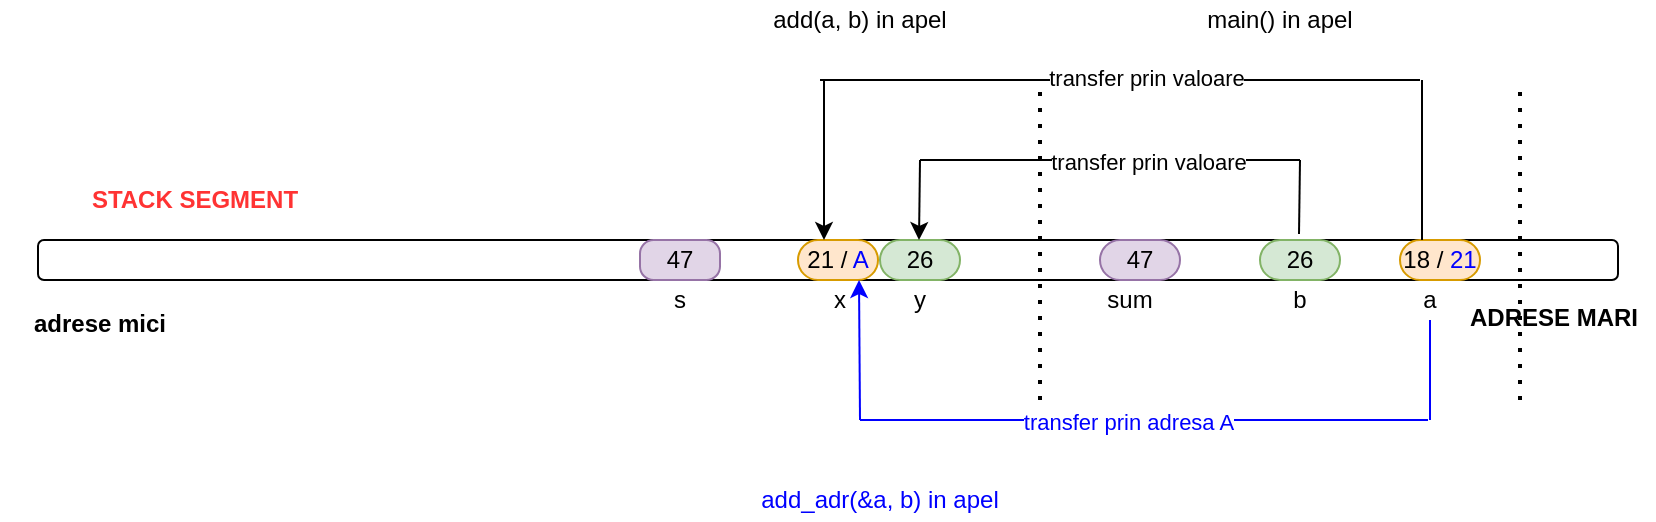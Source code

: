<mxfile version="14.4.6" type="device" pages="3"><diagram id="9jGiSUnUKmLNiAU6vS3o" name="Page-1"><mxGraphModel dx="1038" dy="548" grid="1" gridSize="10" guides="1" tooltips="1" connect="1" arrows="1" fold="1" page="1" pageScale="1" pageWidth="827" pageHeight="1169" math="0" shadow="0"><root><mxCell id="0"/><mxCell id="1" parent="0"/><mxCell id="kfA-4pdtFm9g9kGMTj9X-1" value="" style="rounded=1;whiteSpace=wrap;html=1;" vertex="1" parent="1"><mxGeometry x="19" y="160" width="790" height="20" as="geometry"/></mxCell><mxCell id="kfA-4pdtFm9g9kGMTj9X-2" value="" style="endArrow=none;dashed=1;html=1;dashPattern=1 3;strokeWidth=2;" edge="1" parent="1"><mxGeometry width="50" height="50" relative="1" as="geometry"><mxPoint x="760" y="240" as="sourcePoint"/><mxPoint x="760" y="80" as="targetPoint"/></mxGeometry></mxCell><mxCell id="kfA-4pdtFm9g9kGMTj9X-3" value="&lt;b&gt;ADRESE MARI&lt;/b&gt;" style="text;html=1;strokeColor=none;fillColor=none;align=center;verticalAlign=middle;whiteSpace=wrap;rounded=0;" vertex="1" parent="1"><mxGeometry x="727" y="189" width="100" height="20" as="geometry"/></mxCell><mxCell id="kfA-4pdtFm9g9kGMTj9X-4" value="&lt;b&gt;adrese mici&lt;/b&gt;" style="text;html=1;strokeColor=none;fillColor=none;align=center;verticalAlign=middle;whiteSpace=wrap;rounded=0;" vertex="1" parent="1"><mxGeometry y="192" width="100" height="20" as="geometry"/></mxCell><mxCell id="kfA-4pdtFm9g9kGMTj9X-5" value="main() in apel" style="text;html=1;strokeColor=none;fillColor=none;align=center;verticalAlign=middle;whiteSpace=wrap;rounded=0;" vertex="1" parent="1"><mxGeometry x="590" y="40" width="100" height="20" as="geometry"/></mxCell><mxCell id="kfA-4pdtFm9g9kGMTj9X-6" value="18 / &lt;font color=&quot;#0000ff&quot;&gt;21&lt;/font&gt;" style="rounded=1;whiteSpace=wrap;html=1;fillColor=#ffe6cc;strokeColor=#d79b00;arcSize=50;" vertex="1" parent="1"><mxGeometry x="700" y="160" width="40" height="20" as="geometry"/></mxCell><mxCell id="kfA-4pdtFm9g9kGMTj9X-7" value="a" style="text;html=1;strokeColor=none;fillColor=none;align=center;verticalAlign=middle;whiteSpace=wrap;rounded=0;" vertex="1" parent="1"><mxGeometry x="700" y="180" width="30" height="20" as="geometry"/></mxCell><mxCell id="kfA-4pdtFm9g9kGMTj9X-8" value="26" style="rounded=1;whiteSpace=wrap;html=1;fillColor=#d5e8d4;strokeColor=#82b366;arcSize=50;" vertex="1" parent="1"><mxGeometry x="630" y="160" width="40" height="20" as="geometry"/></mxCell><mxCell id="kfA-4pdtFm9g9kGMTj9X-10" value="b" style="text;html=1;strokeColor=none;fillColor=none;align=center;verticalAlign=middle;whiteSpace=wrap;rounded=0;" vertex="1" parent="1"><mxGeometry x="635" y="180" width="30" height="20" as="geometry"/></mxCell><mxCell id="kfA-4pdtFm9g9kGMTj9X-11" value="47" style="rounded=1;whiteSpace=wrap;html=1;fillColor=#e1d5e7;strokeColor=#9673a6;arcSize=50;" vertex="1" parent="1"><mxGeometry x="550" y="160" width="40" height="20" as="geometry"/></mxCell><mxCell id="kfA-4pdtFm9g9kGMTj9X-12" value="sum" style="text;html=1;strokeColor=none;fillColor=none;align=center;verticalAlign=middle;whiteSpace=wrap;rounded=0;" vertex="1" parent="1"><mxGeometry x="550" y="180" width="30" height="20" as="geometry"/></mxCell><mxCell id="kfA-4pdtFm9g9kGMTj9X-13" value="" style="endArrow=none;dashed=1;html=1;dashPattern=1 3;strokeWidth=2;" edge="1" parent="1"><mxGeometry width="50" height="50" relative="1" as="geometry"><mxPoint x="520" y="240" as="sourcePoint"/><mxPoint x="520" y="80" as="targetPoint"/></mxGeometry></mxCell><mxCell id="kfA-4pdtFm9g9kGMTj9X-14" value="add(a, b) in apel" style="text;html=1;strokeColor=none;fillColor=none;align=center;verticalAlign=middle;whiteSpace=wrap;rounded=0;" vertex="1" parent="1"><mxGeometry x="380" y="40" width="100" height="20" as="geometry"/></mxCell><mxCell id="kfA-4pdtFm9g9kGMTj9X-15" value="21 / &lt;font color=&quot;#0000ff&quot;&gt;A&lt;/font&gt;" style="rounded=1;whiteSpace=wrap;html=1;fillColor=#ffe6cc;strokeColor=#d79b00;arcSize=50;" vertex="1" parent="1"><mxGeometry x="399" y="160" width="40" height="20" as="geometry"/></mxCell><mxCell id="kfA-4pdtFm9g9kGMTj9X-16" value="26" style="rounded=1;whiteSpace=wrap;html=1;fillColor=#d5e8d4;strokeColor=#82b366;arcSize=50;" vertex="1" parent="1"><mxGeometry x="440" y="160" width="40" height="20" as="geometry"/></mxCell><mxCell id="kfA-4pdtFm9g9kGMTj9X-17" value="x" style="text;html=1;strokeColor=none;fillColor=none;align=center;verticalAlign=middle;whiteSpace=wrap;rounded=0;" vertex="1" parent="1"><mxGeometry x="405" y="180" width="30" height="20" as="geometry"/></mxCell><mxCell id="kfA-4pdtFm9g9kGMTj9X-18" value="y" style="text;html=1;strokeColor=none;fillColor=none;align=center;verticalAlign=middle;whiteSpace=wrap;rounded=0;" vertex="1" parent="1"><mxGeometry x="445" y="180" width="30" height="20" as="geometry"/></mxCell><mxCell id="kfA-4pdtFm9g9kGMTj9X-21" value="" style="endArrow=none;html=1;" edge="1" parent="1"><mxGeometry width="50" height="50" relative="1" as="geometry"><mxPoint x="711" y="160" as="sourcePoint"/><mxPoint x="711" y="80" as="targetPoint"/></mxGeometry></mxCell><mxCell id="kfA-4pdtFm9g9kGMTj9X-22" value="" style="endArrow=none;html=1;" edge="1" parent="1"><mxGeometry width="50" height="50" relative="1" as="geometry"><mxPoint x="410" y="80" as="sourcePoint"/><mxPoint x="710" y="80" as="targetPoint"/></mxGeometry></mxCell><mxCell id="kfA-4pdtFm9g9kGMTj9X-35" value="transfer prin valoare" style="edgeLabel;html=1;align=center;verticalAlign=middle;resizable=0;points=[];" vertex="1" connectable="0" parent="kfA-4pdtFm9g9kGMTj9X-22"><mxGeometry x="0.085" y="1" relative="1" as="geometry"><mxPoint as="offset"/></mxGeometry></mxCell><mxCell id="kfA-4pdtFm9g9kGMTj9X-23" value="" style="endArrow=classic;html=1;" edge="1" parent="1"><mxGeometry width="50" height="50" relative="1" as="geometry"><mxPoint x="412" y="80" as="sourcePoint"/><mxPoint x="412" y="160" as="targetPoint"/></mxGeometry></mxCell><mxCell id="kfA-4pdtFm9g9kGMTj9X-25" value="" style="endArrow=none;html=1;" edge="1" parent="1"><mxGeometry width="50" height="50" relative="1" as="geometry"><mxPoint x="649.5" y="157" as="sourcePoint"/><mxPoint x="650" y="120" as="targetPoint"/></mxGeometry></mxCell><mxCell id="kfA-4pdtFm9g9kGMTj9X-27" value="" style="endArrow=classic;html=1;" edge="1" parent="1"><mxGeometry width="50" height="50" relative="1" as="geometry"><mxPoint x="460" y="120" as="sourcePoint"/><mxPoint x="459.5" y="160" as="targetPoint"/></mxGeometry></mxCell><mxCell id="kfA-4pdtFm9g9kGMTj9X-28" value="" style="endArrow=none;html=1;" edge="1" parent="1"><mxGeometry width="50" height="50" relative="1" as="geometry"><mxPoint x="460" y="120" as="sourcePoint"/><mxPoint x="650" y="120" as="targetPoint"/></mxGeometry></mxCell><mxCell id="kfA-4pdtFm9g9kGMTj9X-36" value="transfer prin valoare" style="edgeLabel;html=1;align=center;verticalAlign=middle;resizable=0;points=[];" vertex="1" connectable="0" parent="kfA-4pdtFm9g9kGMTj9X-28"><mxGeometry x="0.198" y="-1" relative="1" as="geometry"><mxPoint as="offset"/></mxGeometry></mxCell><mxCell id="kfA-4pdtFm9g9kGMTj9X-30" value="add_adr(&amp;amp;a, b) in apel" style="text;html=1;strokeColor=none;fillColor=none;align=center;verticalAlign=middle;whiteSpace=wrap;rounded=0;fontColor=#0000FF;" vertex="1" parent="1"><mxGeometry x="350" y="280" width="180" height="20" as="geometry"/></mxCell><mxCell id="kfA-4pdtFm9g9kGMTj9X-31" value="" style="endArrow=none;html=1;entryX=0.5;entryY=1;entryDx=0;entryDy=0;fontColor=#0000FF;strokeColor=#0000FF;" edge="1" parent="1" target="kfA-4pdtFm9g9kGMTj9X-7"><mxGeometry width="50" height="50" relative="1" as="geometry"><mxPoint x="715" y="250" as="sourcePoint"/><mxPoint x="620" y="230" as="targetPoint"/></mxGeometry></mxCell><mxCell id="kfA-4pdtFm9g9kGMTj9X-32" value="" style="endArrow=classic;html=1;entryX=0.25;entryY=0;entryDx=0;entryDy=0;fontColor=#0000FF;labelBorderColor=#0000FF;strokeColor=#0000FF;" edge="1" parent="1"><mxGeometry width="50" height="50" relative="1" as="geometry"><mxPoint x="430" y="250" as="sourcePoint"/><mxPoint x="429.5" y="180" as="targetPoint"/></mxGeometry></mxCell><mxCell id="kfA-4pdtFm9g9kGMTj9X-33" value="" style="endArrow=none;html=1;fontColor=#0000FF;strokeColor=#0000FF;" edge="1" parent="1"><mxGeometry width="50" height="50" relative="1" as="geometry"><mxPoint x="430" y="250" as="sourcePoint"/><mxPoint x="714" y="250" as="targetPoint"/></mxGeometry></mxCell><mxCell id="kfA-4pdtFm9g9kGMTj9X-34" value="transfer prin adresa A" style="edgeLabel;html=1;align=center;verticalAlign=middle;resizable=0;points=[];fontColor=#0000FF;" vertex="1" connectable="0" parent="kfA-4pdtFm9g9kGMTj9X-33"><mxGeometry x="-0.061" y="-1" relative="1" as="geometry"><mxPoint as="offset"/></mxGeometry></mxCell><mxCell id="kfA-4pdtFm9g9kGMTj9X-37" value="47" style="rounded=1;whiteSpace=wrap;html=1;fillColor=#e1d5e7;strokeColor=#9673a6;arcSize=34;" vertex="1" parent="1"><mxGeometry x="320" y="160" width="40" height="20" as="geometry"/></mxCell><mxCell id="kfA-4pdtFm9g9kGMTj9X-38" value="s" style="text;html=1;strokeColor=none;fillColor=none;align=center;verticalAlign=middle;whiteSpace=wrap;rounded=0;" vertex="1" parent="1"><mxGeometry x="325" y="180" width="30" height="20" as="geometry"/></mxCell><mxCell id="oWa9n-HlCX1leQ3gR3x0-1" value="STACK SEGMENT" style="text;html=1;strokeColor=none;fillColor=none;align=center;verticalAlign=middle;whiteSpace=wrap;rounded=0;fontStyle=1;fontColor=#FF3333;" vertex="1" parent="1"><mxGeometry x="30" y="130" width="135" height="20" as="geometry"/></mxCell></root></mxGraphModel></diagram><diagram id="vOI9u5trdzo84abOfpQJ" name="Page-2"><mxGraphModel dx="1038" dy="548" grid="1" gridSize="10" guides="1" tooltips="1" connect="1" arrows="1" fold="1" page="1" pageScale="1" pageWidth="827" pageHeight="1169" math="0" shadow="0"><root><mxCell id="QqIxiEGPCpwbt-htF1c9-0"/><mxCell id="QqIxiEGPCpwbt-htF1c9-1" parent="QqIxiEGPCpwbt-htF1c9-0"/><mxCell id="LKADP95nbhu9WUBcOTIU-0" value="" style="rounded=1;whiteSpace=wrap;html=1;" vertex="1" parent="QqIxiEGPCpwbt-htF1c9-1"><mxGeometry x="19" y="170" width="790" height="20" as="geometry"/></mxCell><mxCell id="LKADP95nbhu9WUBcOTIU-1" value="" style="endArrow=none;dashed=1;html=1;dashPattern=1 3;strokeWidth=2;" edge="1" parent="QqIxiEGPCpwbt-htF1c9-1"><mxGeometry width="50" height="50" relative="1" as="geometry"><mxPoint x="760" y="250" as="sourcePoint"/><mxPoint x="760" y="90" as="targetPoint"/></mxGeometry></mxCell><mxCell id="LKADP95nbhu9WUBcOTIU-2" value="main() in apel" style="text;html=1;strokeColor=none;fillColor=none;align=center;verticalAlign=middle;whiteSpace=wrap;rounded=0;" vertex="1" parent="QqIxiEGPCpwbt-htF1c9-1"><mxGeometry x="590" y="50" width="100" height="20" as="geometry"/></mxCell><mxCell id="LKADP95nbhu9WUBcOTIU-3" value="18" style="rounded=1;whiteSpace=wrap;html=1;fillColor=#ffe6cc;strokeColor=#d79b00;arcSize=50;" vertex="1" parent="QqIxiEGPCpwbt-htF1c9-1"><mxGeometry x="700" y="170" width="40" height="20" as="geometry"/></mxCell><mxCell id="LKADP95nbhu9WUBcOTIU-4" value="a" style="text;html=1;strokeColor=none;fillColor=none;align=center;verticalAlign=middle;whiteSpace=wrap;rounded=0;" vertex="1" parent="QqIxiEGPCpwbt-htF1c9-1"><mxGeometry x="700" y="190" width="30" height="20" as="geometry"/></mxCell><mxCell id="LKADP95nbhu9WUBcOTIU-5" value="26" style="rounded=1;whiteSpace=wrap;html=1;fillColor=#d5e8d4;strokeColor=#82b366;arcSize=46;" vertex="1" parent="QqIxiEGPCpwbt-htF1c9-1"><mxGeometry x="645" y="170" width="40" height="20" as="geometry"/></mxCell><mxCell id="LKADP95nbhu9WUBcOTIU-6" value="b" style="text;html=1;strokeColor=none;fillColor=none;align=center;verticalAlign=middle;whiteSpace=wrap;rounded=0;" vertex="1" parent="QqIxiEGPCpwbt-htF1c9-1"><mxGeometry x="653" y="190" width="30" height="20" as="geometry"/></mxCell><mxCell id="LKADP95nbhu9WUBcOTIU-7" value="47" style="rounded=1;whiteSpace=wrap;html=1;fillColor=#e1d5e7;strokeColor=#9673a6;arcSize=39;" vertex="1" parent="QqIxiEGPCpwbt-htF1c9-1"><mxGeometry x="589" y="170" width="40" height="20" as="geometry"/></mxCell><mxCell id="LKADP95nbhu9WUBcOTIU-8" value="sum" style="text;html=1;strokeColor=none;fillColor=none;align=center;verticalAlign=middle;whiteSpace=wrap;rounded=0;" vertex="1" parent="QqIxiEGPCpwbt-htF1c9-1"><mxGeometry x="596" y="190" width="30" height="20" as="geometry"/></mxCell><mxCell id="LKADP95nbhu9WUBcOTIU-9" value="" style="endArrow=none;dashed=1;html=1;dashPattern=1 3;strokeWidth=2;" edge="1" parent="QqIxiEGPCpwbt-htF1c9-1"><mxGeometry width="50" height="50" relative="1" as="geometry"><mxPoint x="499" y="250" as="sourcePoint"/><mxPoint x="499" y="90" as="targetPoint"/></mxGeometry></mxCell><mxCell id="LKADP95nbhu9WUBcOTIU-10" value="add_pval(px, b) in apel" style="text;html=1;strokeColor=none;fillColor=none;align=center;verticalAlign=middle;whiteSpace=wrap;rounded=0;" vertex="1" parent="QqIxiEGPCpwbt-htF1c9-1"><mxGeometry x="270" y="50" width="210" height="20" as="geometry"/></mxCell><mxCell id="LKADP95nbhu9WUBcOTIU-11" value="AH / &lt;font color=&quot;#0000ff&quot;&gt;A&lt;/font&gt;" style="rounded=1;whiteSpace=wrap;html=1;fillColor=#ffe6cc;strokeColor=#d79b00;arcSize=50;" vertex="1" parent="QqIxiEGPCpwbt-htF1c9-1"><mxGeometry x="370" y="170" width="69" height="20" as="geometry"/></mxCell><mxCell id="LKADP95nbhu9WUBcOTIU-12" value="26" style="rounded=1;whiteSpace=wrap;html=1;fillColor=#d5e8d4;strokeColor=#82b366;arcSize=50;" vertex="1" parent="QqIxiEGPCpwbt-htF1c9-1"><mxGeometry x="440" y="170" width="40" height="20" as="geometry"/></mxCell><mxCell id="LKADP95nbhu9WUBcOTIU-13" value="x" style="text;html=1;strokeColor=none;fillColor=none;align=center;verticalAlign=middle;whiteSpace=wrap;rounded=0;" vertex="1" parent="QqIxiEGPCpwbt-htF1c9-1"><mxGeometry x="392" y="190" width="30" height="20" as="geometry"/></mxCell><mxCell id="LKADP95nbhu9WUBcOTIU-14" value="y" style="text;html=1;strokeColor=none;fillColor=none;align=center;verticalAlign=middle;whiteSpace=wrap;rounded=0;" vertex="1" parent="QqIxiEGPCpwbt-htF1c9-1"><mxGeometry x="445" y="190" width="30" height="20" as="geometry"/></mxCell><mxCell id="LKADP95nbhu9WUBcOTIU-15" value="" style="endArrow=none;html=1;" edge="1" parent="QqIxiEGPCpwbt-htF1c9-1"><mxGeometry width="50" height="50" relative="1" as="geometry"><mxPoint x="534.5" y="170" as="sourcePoint"/><mxPoint x="534.5" y="90" as="targetPoint"/></mxGeometry></mxCell><mxCell id="LKADP95nbhu9WUBcOTIU-16" value="" style="endArrow=none;html=1;" edge="1" parent="QqIxiEGPCpwbt-htF1c9-1"><mxGeometry width="50" height="50" relative="1" as="geometry"><mxPoint x="400" y="90" as="sourcePoint"/><mxPoint x="530" y="90" as="targetPoint"/></mxGeometry></mxCell><mxCell id="LKADP95nbhu9WUBcOTIU-17" value="transfer prin valoare" style="edgeLabel;html=1;align=center;verticalAlign=middle;resizable=0;points=[];" vertex="1" connectable="0" parent="LKADP95nbhu9WUBcOTIU-16"><mxGeometry x="0.085" y="1" relative="1" as="geometry"><mxPoint as="offset"/></mxGeometry></mxCell><mxCell id="LKADP95nbhu9WUBcOTIU-18" value="" style="endArrow=classic;html=1;" edge="1" parent="QqIxiEGPCpwbt-htF1c9-1"><mxGeometry width="50" height="50" relative="1" as="geometry"><mxPoint x="397" y="90" as="sourcePoint"/><mxPoint x="397" y="170" as="targetPoint"/></mxGeometry></mxCell><mxCell id="LKADP95nbhu9WUBcOTIU-19" value="" style="endArrow=none;html=1;" edge="1" parent="QqIxiEGPCpwbt-htF1c9-1"><mxGeometry width="50" height="50" relative="1" as="geometry"><mxPoint x="667.5" y="167" as="sourcePoint"/><mxPoint x="668" y="130" as="targetPoint"/></mxGeometry></mxCell><mxCell id="LKADP95nbhu9WUBcOTIU-20" value="" style="endArrow=classic;html=1;" edge="1" parent="QqIxiEGPCpwbt-htF1c9-1"><mxGeometry width="50" height="50" relative="1" as="geometry"><mxPoint x="460" y="130" as="sourcePoint"/><mxPoint x="459.5" y="170" as="targetPoint"/></mxGeometry></mxCell><mxCell id="LKADP95nbhu9WUBcOTIU-21" value="" style="endArrow=none;html=1;" edge="1" parent="QqIxiEGPCpwbt-htF1c9-1"><mxGeometry width="50" height="50" relative="1" as="geometry"><mxPoint x="460" y="130" as="sourcePoint"/><mxPoint x="670" y="130" as="targetPoint"/></mxGeometry></mxCell><mxCell id="LKADP95nbhu9WUBcOTIU-22" value="transfer prin valoare" style="edgeLabel;html=1;align=center;verticalAlign=middle;resizable=0;points=[];" vertex="1" connectable="0" parent="LKADP95nbhu9WUBcOTIU-21"><mxGeometry x="0.198" y="-1" relative="1" as="geometry"><mxPoint as="offset"/></mxGeometry></mxCell><mxCell id="LKADP95nbhu9WUBcOTIU-23" value="add_padr(&amp;amp;px, b) in apel" style="text;html=1;strokeColor=none;fillColor=none;align=center;verticalAlign=middle;whiteSpace=wrap;rounded=0;fontColor=#0000FF;" vertex="1" parent="QqIxiEGPCpwbt-htF1c9-1"><mxGeometry x="330" y="290" width="200" height="20" as="geometry"/></mxCell><mxCell id="LKADP95nbhu9WUBcOTIU-24" value="" style="endArrow=none;html=1;entryX=0.5;entryY=1;entryDx=0;entryDy=0;fontColor=#0000FF;strokeColor=#0000FF;" edge="1" parent="QqIxiEGPCpwbt-htF1c9-1"><mxGeometry width="50" height="50" relative="1" as="geometry"><mxPoint x="557" y="261" as="sourcePoint"/><mxPoint x="557" y="211" as="targetPoint"/></mxGeometry></mxCell><mxCell id="LKADP95nbhu9WUBcOTIU-25" value="" style="endArrow=classic;html=1;entryX=0.25;entryY=0;entryDx=0;entryDy=0;fontColor=#0000FF;strokeColor=#0000FF;" edge="1" parent="QqIxiEGPCpwbt-htF1c9-1"><mxGeometry width="50" height="50" relative="1" as="geometry"><mxPoint x="419" y="260" as="sourcePoint"/><mxPoint x="418.5" y="190" as="targetPoint"/></mxGeometry></mxCell><mxCell id="LKADP95nbhu9WUBcOTIU-26" value="" style="endArrow=none;html=1;fontColor=#0000FF;strokeColor=#0000FF;" edge="1" parent="QqIxiEGPCpwbt-htF1c9-1"><mxGeometry width="50" height="50" relative="1" as="geometry"><mxPoint x="420" y="260" as="sourcePoint"/><mxPoint x="560" y="260" as="targetPoint"/></mxGeometry></mxCell><mxCell id="LKADP95nbhu9WUBcOTIU-27" value="transfer prin adresa A" style="edgeLabel;html=1;align=center;verticalAlign=middle;resizable=0;points=[];fontColor=#0000FF;" vertex="1" connectable="0" parent="LKADP95nbhu9WUBcOTIU-26"><mxGeometry x="-0.061" y="-1" relative="1" as="geometry"><mxPoint as="offset"/></mxGeometry></mxCell><mxCell id="KrpgWSS6FatS5nP-lvJu-0" value="&lt;font color=&quot;#000000&quot;&gt;NULL /&lt;/font&gt; &lt;font color=&quot;#0000ff&quot;&gt;AH&lt;/font&gt;" style="rounded=1;whiteSpace=wrap;html=1;fillColor=#e3c800;strokeColor=#B09500;arcSize=50;fontColor=#ffffff;" vertex="1" parent="QqIxiEGPCpwbt-htF1c9-1"><mxGeometry x="510" y="170" width="70" height="20" as="geometry"/></mxCell><mxCell id="KrpgWSS6FatS5nP-lvJu-1" value="px" style="text;html=1;strokeColor=none;fillColor=none;align=center;verticalAlign=middle;whiteSpace=wrap;rounded=0;" vertex="1" parent="QqIxiEGPCpwbt-htF1c9-1"><mxGeometry x="540" y="190" width="30" height="20" as="geometry"/></mxCell><mxCell id="KrpgWSS6FatS5nP-lvJu-2" value="ADRESE MARI&lt;br&gt;" style="text;html=1;strokeColor=none;fillColor=none;align=center;verticalAlign=middle;whiteSpace=wrap;rounded=0;fontStyle=1" vertex="1" parent="QqIxiEGPCpwbt-htF1c9-1"><mxGeometry x="692" y="200" width="135" height="20" as="geometry"/></mxCell><mxCell id="KrpgWSS6FatS5nP-lvJu-3" value="adrese mici" style="text;html=1;strokeColor=none;fillColor=none;align=center;verticalAlign=middle;whiteSpace=wrap;rounded=0;fontStyle=1" vertex="1" parent="QqIxiEGPCpwbt-htF1c9-1"><mxGeometry x="10" y="200" width="80" height="20" as="geometry"/></mxCell><mxCell id="KrpgWSS6FatS5nP-lvJu-4" value="STACK SEGMENT" style="text;html=1;strokeColor=none;fillColor=none;align=center;verticalAlign=middle;whiteSpace=wrap;rounded=0;fontStyle=1;fontColor=#FF3333;" vertex="1" parent="QqIxiEGPCpwbt-htF1c9-1"><mxGeometry x="40" y="140" width="135" height="20" as="geometry"/></mxCell><mxCell id="KrpgWSS6FatS5nP-lvJu-5" value="" style="rounded=1;whiteSpace=wrap;html=1;" vertex="1" parent="QqIxiEGPCpwbt-htF1c9-1"><mxGeometry x="25" y="390" width="790" height="20" as="geometry"/></mxCell><mxCell id="KrpgWSS6FatS5nP-lvJu-6" value="HEAP SEGMENT" style="text;html=1;strokeColor=none;fillColor=none;align=center;verticalAlign=middle;whiteSpace=wrap;rounded=0;fontStyle=1;fontColor=#0000FF;" vertex="1" parent="QqIxiEGPCpwbt-htF1c9-1"><mxGeometry x="40" y="360" width="135" height="20" as="geometry"/></mxCell><mxCell id="KrpgWSS6FatS5nP-lvJu-7" value="" style="endArrow=none;html=1;fontColor=#0000FF;entryX=0.25;entryY=1;entryDx=0;entryDy=0;" edge="1" parent="QqIxiEGPCpwbt-htF1c9-1"><mxGeometry width="50" height="50" relative="1" as="geometry"><mxPoint x="388" y="240" as="sourcePoint"/><mxPoint x="388.25" y="190" as="targetPoint"/></mxGeometry></mxCell><mxCell id="KrpgWSS6FatS5nP-lvJu-8" value="" style="endArrow=classic;html=1;fontColor=#0000FF;entryX=0.225;entryY=0.05;entryDx=0;entryDy=0;entryPerimeter=0;" edge="1" parent="QqIxiEGPCpwbt-htF1c9-1" target="KrpgWSS6FatS5nP-lvJu-5"><mxGeometry width="50" height="50" relative="1" as="geometry"><mxPoint x="200" y="240" as="sourcePoint"/><mxPoint x="440" y="240" as="targetPoint"/></mxGeometry></mxCell><mxCell id="KrpgWSS6FatS5nP-lvJu-9" value="" style="endArrow=none;html=1;fontColor=#0000FF;" edge="1" parent="QqIxiEGPCpwbt-htF1c9-1"><mxGeometry width="50" height="50" relative="1" as="geometry"><mxPoint x="200" y="240" as="sourcePoint"/><mxPoint x="390" y="240" as="targetPoint"/></mxGeometry></mxCell><mxCell id="KrpgWSS6FatS5nP-lvJu-11" value="&lt;font color=&quot;#000000&quot;&gt;suma_pointer&lt;/font&gt;" style="edgeLabel;html=1;align=center;verticalAlign=middle;resizable=0;points=[];fontColor=#0000FF;" vertex="1" connectable="0" parent="KrpgWSS6FatS5nP-lvJu-9"><mxGeometry x="-0.255" relative="1" as="geometry"><mxPoint as="offset"/></mxGeometry></mxCell><mxCell id="KrpgWSS6FatS5nP-lvJu-10" value="31" style="rounded=1;whiteSpace=wrap;html=1;fillColor=#ffe6cc;strokeColor=#d79b00;arcSize=50;" vertex="1" parent="QqIxiEGPCpwbt-htF1c9-1"><mxGeometry x="200" y="390" width="69" height="20" as="geometry"/></mxCell><mxCell id="KrpgWSS6FatS5nP-lvJu-12" value="" style="endArrow=none;html=1;fontColor=#0000FF;strokeColor=#0000FF;" edge="1" parent="QqIxiEGPCpwbt-htF1c9-1"><mxGeometry width="50" height="50" relative="1" as="geometry"><mxPoint x="571" y="340" as="sourcePoint"/><mxPoint x="571" y="190" as="targetPoint"/></mxGeometry></mxCell><mxCell id="KrpgWSS6FatS5nP-lvJu-13" value="" style="endArrow=classic;html=1;fontColor=#0000FF;strokeColor=#0000FF;" edge="1" parent="QqIxiEGPCpwbt-htF1c9-1"><mxGeometry width="50" height="50" relative="1" as="geometry"><mxPoint x="239" y="340" as="sourcePoint"/><mxPoint x="200" y="385" as="targetPoint"/></mxGeometry></mxCell><mxCell id="KrpgWSS6FatS5nP-lvJu-14" value="" style="endArrow=none;html=1;fontColor=#0000FF;strokeColor=#0000FF;" edge="1" parent="QqIxiEGPCpwbt-htF1c9-1"><mxGeometry width="50" height="50" relative="1" as="geometry"><mxPoint x="240" y="340" as="sourcePoint"/><mxPoint x="570" y="340" as="targetPoint"/></mxGeometry></mxCell><mxCell id="KrpgWSS6FatS5nP-lvJu-15" value="suma_pointer_adr" style="edgeLabel;html=1;align=center;verticalAlign=middle;resizable=0;points=[];fontColor=#0000FF;" vertex="1" connectable="0" parent="KrpgWSS6FatS5nP-lvJu-14"><mxGeometry x="-0.066" y="-4" relative="1" as="geometry"><mxPoint as="offset"/></mxGeometry></mxCell><mxCell id="3EByvYniFLIWr1IS6be2-0" value="adrese mici" style="text;html=1;strokeColor=none;fillColor=none;align=center;verticalAlign=middle;whiteSpace=wrap;rounded=0;fontStyle=1" vertex="1" parent="QqIxiEGPCpwbt-htF1c9-1"><mxGeometry x="19" y="420" width="80" height="20" as="geometry"/></mxCell><mxCell id="3EByvYniFLIWr1IS6be2-1" value="ADRESE MARI&lt;br&gt;" style="text;html=1;strokeColor=none;fillColor=none;align=center;verticalAlign=middle;whiteSpace=wrap;rounded=0;fontStyle=1" vertex="1" parent="QqIxiEGPCpwbt-htF1c9-1"><mxGeometry x="699.5" y="420" width="120" height="20" as="geometry"/></mxCell></root></mxGraphModel></diagram><diagram id="b4E4WLf-EYhhv2mFtgzf" name="Page-3"><mxGraphModel dx="1038" dy="548" grid="1" gridSize="10" guides="1" tooltips="1" connect="1" arrows="1" fold="1" page="1" pageScale="1" pageWidth="827" pageHeight="1169" math="0" shadow="0"><root><mxCell id="AEoQwXkp_sA_xNe-69Ub-0"/><mxCell id="AEoQwXkp_sA_xNe-69Ub-1" parent="AEoQwXkp_sA_xNe-69Ub-0"/><mxCell id="JiCfKER6SAOyy920LHnY-0" value="" style="rounded=1;whiteSpace=wrap;html=1;" vertex="1" parent="AEoQwXkp_sA_xNe-69Ub-1"><mxGeometry x="19" y="170" width="790" height="20" as="geometry"/></mxCell><mxCell id="JiCfKER6SAOyy920LHnY-1" value="ADRESE MARI&lt;br&gt;" style="text;html=1;strokeColor=none;fillColor=none;align=center;verticalAlign=middle;whiteSpace=wrap;rounded=0;fontStyle=1" vertex="1" parent="AEoQwXkp_sA_xNe-69Ub-1"><mxGeometry x="684.5" y="210" width="135" height="20" as="geometry"/></mxCell><mxCell id="JiCfKER6SAOyy920LHnY-2" value="adrese mici" style="text;html=1;strokeColor=none;fillColor=none;align=center;verticalAlign=middle;whiteSpace=wrap;rounded=0;fontStyle=1" vertex="1" parent="AEoQwXkp_sA_xNe-69Ub-1"><mxGeometry x="10" y="200" width="80" height="20" as="geometry"/></mxCell><mxCell id="JiCfKER6SAOyy920LHnY-3" value="STACK SEGMENT" style="text;html=1;strokeColor=none;fillColor=none;align=center;verticalAlign=middle;whiteSpace=wrap;rounded=0;fontStyle=1;fontColor=#FF3333;" vertex="1" parent="AEoQwXkp_sA_xNe-69Ub-1"><mxGeometry x="40" y="140" width="135" height="20" as="geometry"/></mxCell><mxCell id="JiCfKER6SAOyy920LHnY-4" value="" style="rounded=1;whiteSpace=wrap;html=1;" vertex="1" parent="AEoQwXkp_sA_xNe-69Ub-1"><mxGeometry x="25" y="390" width="790" height="20" as="geometry"/></mxCell><mxCell id="JiCfKER6SAOyy920LHnY-5" value="HEAP SEGMENT" style="text;html=1;strokeColor=none;fillColor=none;align=center;verticalAlign=middle;whiteSpace=wrap;rounded=0;fontStyle=1;fontColor=#0000FF;" vertex="1" parent="AEoQwXkp_sA_xNe-69Ub-1"><mxGeometry x="40" y="360" width="135" height="20" as="geometry"/></mxCell><mxCell id="JiCfKER6SAOyy920LHnY-6" value="adrese mici" style="text;html=1;strokeColor=none;fillColor=none;align=center;verticalAlign=middle;whiteSpace=wrap;rounded=0;fontStyle=1" vertex="1" parent="AEoQwXkp_sA_xNe-69Ub-1"><mxGeometry x="19" y="420" width="80" height="20" as="geometry"/></mxCell><mxCell id="JiCfKER6SAOyy920LHnY-7" value="ADRESE MARI&lt;br&gt;" style="text;html=1;strokeColor=none;fillColor=none;align=center;verticalAlign=middle;whiteSpace=wrap;rounded=0;fontStyle=1" vertex="1" parent="AEoQwXkp_sA_xNe-69Ub-1"><mxGeometry x="699.5" y="420" width="120" height="20" as="geometry"/></mxCell><mxCell id="EthoLP4fro-K17UKgT35-0" value="" style="endArrow=none;dashed=1;html=1;dashPattern=1 3;strokeWidth=2;" edge="1" parent="AEoQwXkp_sA_xNe-69Ub-1"><mxGeometry width="50" height="50" relative="1" as="geometry"><mxPoint x="760" y="250" as="sourcePoint"/><mxPoint x="760" y="90" as="targetPoint"/></mxGeometry></mxCell><mxCell id="EthoLP4fro-K17UKgT35-1" value="main() in apel" style="text;html=1;strokeColor=none;fillColor=none;align=center;verticalAlign=middle;whiteSpace=wrap;rounded=0;" vertex="1" parent="AEoQwXkp_sA_xNe-69Ub-1"><mxGeometry x="590" y="50" width="100" height="20" as="geometry"/></mxCell><mxCell id="0k8Wwh83ExV23Hzr9_gk-0" value="AH" style="rounded=1;whiteSpace=wrap;html=1;fillColor=#ffe6cc;strokeColor=#d79b00;arcSize=50;" vertex="1" parent="AEoQwXkp_sA_xNe-69Ub-1"><mxGeometry x="240" y="170" width="70" height="20" as="geometry"/></mxCell><mxCell id="0k8Wwh83ExV23Hzr9_gk-1" value="3" style="rounded=1;whiteSpace=wrap;html=1;fillColor=#d5e8d4;strokeColor=#82b366;arcSize=46;" vertex="1" parent="AEoQwXkp_sA_xNe-69Ub-1"><mxGeometry x="156" y="170" width="40" height="20" as="geometry"/></mxCell><mxCell id="0k8Wwh83ExV23Hzr9_gk-2" value="m" style="text;html=1;strokeColor=none;fillColor=none;align=center;verticalAlign=middle;whiteSpace=wrap;rounded=0;" vertex="1" parent="AEoQwXkp_sA_xNe-69Ub-1"><mxGeometry x="161" y="190" width="30" height="20" as="geometry"/></mxCell><mxCell id="0k8Wwh83ExV23Hzr9_gk-3" value="2" style="rounded=1;whiteSpace=wrap;html=1;fillColor=#e1d5e7;strokeColor=#9673a6;arcSize=39;" vertex="1" parent="AEoQwXkp_sA_xNe-69Ub-1"><mxGeometry x="70" y="170" width="40" height="20" as="geometry"/></mxCell><mxCell id="0k8Wwh83ExV23Hzr9_gk-4" value="n" style="text;html=1;strokeColor=none;fillColor=none;align=center;verticalAlign=middle;whiteSpace=wrap;rounded=0;" vertex="1" parent="AEoQwXkp_sA_xNe-69Ub-1"><mxGeometry x="75" y="190" width="30" height="20" as="geometry"/></mxCell><mxCell id="0k8Wwh83ExV23Hzr9_gk-7" style="edgeStyle=orthogonalEdgeStyle;rounded=0;orthogonalLoop=1;jettySize=auto;html=1;entryX=0.22;entryY=0.01;entryDx=0;entryDy=0;entryPerimeter=0;fontColor=#0000FF;" edge="1" parent="AEoQwXkp_sA_xNe-69Ub-1" source="0k8Wwh83ExV23Hzr9_gk-5" target="JiCfKER6SAOyy920LHnY-4"><mxGeometry relative="1" as="geometry"><Array as="points"><mxPoint x="280" y="300"/><mxPoint x="110" y="300"/><mxPoint x="110" y="390"/></Array></mxGeometry></mxCell><mxCell id="0k8Wwh83ExV23Hzr9_gk-5" value="pMat" style="text;html=1;strokeColor=none;fillColor=none;align=center;verticalAlign=middle;whiteSpace=wrap;rounded=0;" vertex="1" parent="AEoQwXkp_sA_xNe-69Ub-1"><mxGeometry x="255" y="190" width="40" height="20" as="geometry"/></mxCell><mxCell id="0k8Wwh83ExV23Hzr9_gk-8" value="AL1&amp;nbsp; &amp;nbsp; &amp;nbsp; &amp;nbsp; AL2&amp;nbsp; &amp;nbsp; &amp;nbsp; &amp;nbsp; AL3" style="rounded=1;whiteSpace=wrap;html=1;fillColor=#ffe6cc;strokeColor=#d79b00;arcSize=50;" vertex="1" parent="AEoQwXkp_sA_xNe-69Ub-1"><mxGeometry x="99" y="389.5" width="130" height="20" as="geometry"/></mxCell><mxCell id="0k8Wwh83ExV23Hzr9_gk-9" value="1&amp;nbsp; &amp;nbsp; &amp;nbsp; &amp;nbsp;2" style="rounded=1;whiteSpace=wrap;html=1;strokeColor=#d79b00;arcSize=50;fillColor=#D5E8D4;" vertex="1" parent="AEoQwXkp_sA_xNe-69Ub-1"><mxGeometry x="259" y="389.5" width="80" height="20" as="geometry"/></mxCell><mxCell id="0k8Wwh83ExV23Hzr9_gk-10" value="11&amp;nbsp; &amp;nbsp; &amp;nbsp; &amp;nbsp;12" style="rounded=1;whiteSpace=wrap;html=1;strokeColor=#d79b00;arcSize=50;fillColor=#D5E8D4;" vertex="1" parent="AEoQwXkp_sA_xNe-69Ub-1"><mxGeometry x="379" y="389.5" width="80" height="20" as="geometry"/></mxCell><mxCell id="0k8Wwh83ExV23Hzr9_gk-11" value="21&amp;nbsp; &amp;nbsp; &amp;nbsp; &amp;nbsp;22" style="rounded=1;whiteSpace=wrap;html=1;strokeColor=#d79b00;arcSize=50;fillColor=#D5E8D4;" vertex="1" parent="AEoQwXkp_sA_xNe-69Ub-1"><mxGeometry x="499" y="389.5" width="80" height="20" as="geometry"/></mxCell><mxCell id="0k8Wwh83ExV23Hzr9_gk-12" value="" style="endArrow=none;dashed=1;html=1;dashPattern=1 3;strokeWidth=2;" edge="1" parent="AEoQwXkp_sA_xNe-69Ub-1"><mxGeometry width="50" height="50" relative="1" as="geometry"><mxPoint x="239" y="479.5" as="sourcePoint"/><mxPoint x="239" y="319.5" as="targetPoint"/></mxGeometry></mxCell><mxCell id="0k8Wwh83ExV23Hzr9_gk-13" value="" style="endArrow=none;dashed=1;html=1;dashPattern=1 3;strokeWidth=2;" edge="1" parent="AEoQwXkp_sA_xNe-69Ub-1"><mxGeometry width="50" height="50" relative="1" as="geometry"><mxPoint x="359" y="479.5" as="sourcePoint"/><mxPoint x="359" y="319.5" as="targetPoint"/></mxGeometry></mxCell><mxCell id="0k8Wwh83ExV23Hzr9_gk-14" value="" style="endArrow=none;dashed=1;html=1;dashPattern=1 3;strokeWidth=2;" edge="1" parent="AEoQwXkp_sA_xNe-69Ub-1"><mxGeometry width="50" height="50" relative="1" as="geometry"><mxPoint x="479" y="479.5" as="sourcePoint"/><mxPoint x="479" y="319.5" as="targetPoint"/></mxGeometry></mxCell><mxCell id="0k8Wwh83ExV23Hzr9_gk-15" value="" style="endArrow=none;html=1;fontColor=#0000FF;entryX=0.108;entryY=1.05;entryDx=0;entryDy=0;entryPerimeter=0;" edge="1" parent="AEoQwXkp_sA_xNe-69Ub-1"><mxGeometry width="50" height="50" relative="1" as="geometry"><mxPoint x="120" y="489.5" as="sourcePoint"/><mxPoint x="120.04" y="410.5" as="targetPoint"/></mxGeometry></mxCell><mxCell id="0k8Wwh83ExV23Hzr9_gk-16" value="" style="endArrow=classic;html=1;fontColor=#0000FF;entryX=0;entryY=1;entryDx=0;entryDy=0;" edge="1" parent="AEoQwXkp_sA_xNe-69Ub-1" target="0k8Wwh83ExV23Hzr9_gk-9"><mxGeometry width="50" height="50" relative="1" as="geometry"><mxPoint x="259" y="489.5" as="sourcePoint"/><mxPoint x="339" y="259.5" as="targetPoint"/></mxGeometry></mxCell><mxCell id="0k8Wwh83ExV23Hzr9_gk-17" value="" style="endArrow=none;html=1;fontColor=#0000FF;" edge="1" parent="AEoQwXkp_sA_xNe-69Ub-1"><mxGeometry width="50" height="50" relative="1" as="geometry"><mxPoint x="119" y="489.5" as="sourcePoint"/><mxPoint x="259" y="489.5" as="targetPoint"/></mxGeometry></mxCell><mxCell id="0k8Wwh83ExV23Hzr9_gk-18" value="" style="endArrow=none;html=1;fontColor=#0000FF;entryX=0.108;entryY=1.05;entryDx=0;entryDy=0;entryPerimeter=0;" edge="1" parent="AEoQwXkp_sA_xNe-69Ub-1"><mxGeometry width="50" height="50" relative="1" as="geometry"><mxPoint x="167" y="469.5" as="sourcePoint"/><mxPoint x="166.54" y="409.5" as="targetPoint"/></mxGeometry></mxCell><mxCell id="0k8Wwh83ExV23Hzr9_gk-19" value="" style="endArrow=classic;html=1;fontColor=#0000FF;entryX=0;entryY=1;entryDx=0;entryDy=0;" edge="1" parent="AEoQwXkp_sA_xNe-69Ub-1"><mxGeometry width="50" height="50" relative="1" as="geometry"><mxPoint x="379" y="469.5" as="sourcePoint"/><mxPoint x="379" y="409.5" as="targetPoint"/></mxGeometry></mxCell><mxCell id="0k8Wwh83ExV23Hzr9_gk-20" value="" style="endArrow=none;html=1;fontColor=#0000FF;" edge="1" parent="AEoQwXkp_sA_xNe-69Ub-1"><mxGeometry width="50" height="50" relative="1" as="geometry"><mxPoint x="169" y="469.5" as="sourcePoint"/><mxPoint x="379" y="469.5" as="targetPoint"/></mxGeometry></mxCell><mxCell id="0k8Wwh83ExV23Hzr9_gk-21" value="" style="endArrow=none;html=1;fontColor=#0000FF;entryX=0.108;entryY=1.05;entryDx=0;entryDy=0;entryPerimeter=0;" edge="1" parent="AEoQwXkp_sA_xNe-69Ub-1"><mxGeometry width="50" height="50" relative="1" as="geometry"><mxPoint x="209" y="439.5" as="sourcePoint"/><mxPoint x="208.54" y="409.5" as="targetPoint"/></mxGeometry></mxCell><mxCell id="0k8Wwh83ExV23Hzr9_gk-22" value="" style="endArrow=classic;html=1;fontColor=#0000FF;entryX=0;entryY=1;entryDx=0;entryDy=0;" edge="1" parent="AEoQwXkp_sA_xNe-69Ub-1"><mxGeometry width="50" height="50" relative="1" as="geometry"><mxPoint x="505" y="439.5" as="sourcePoint"/><mxPoint x="504.5" y="409.5" as="targetPoint"/><Array as="points"/></mxGeometry></mxCell><mxCell id="0k8Wwh83ExV23Hzr9_gk-23" value="" style="endArrow=none;html=1;fontColor=#0000FF;" edge="1" parent="AEoQwXkp_sA_xNe-69Ub-1"><mxGeometry width="50" height="50" relative="1" as="geometry"><mxPoint x="208" y="438.5" as="sourcePoint"/><mxPoint x="509" y="438.5" as="targetPoint"/></mxGeometry></mxCell><mxCell id="0k8Wwh83ExV23Hzr9_gk-29" value="" style="endArrow=none;dashed=1;html=1;dashPattern=1 3;strokeWidth=2;" edge="1" parent="AEoQwXkp_sA_xNe-69Ub-1"><mxGeometry width="50" height="50" relative="1" as="geometry"><mxPoint x="591" y="479.5" as="sourcePoint"/><mxPoint x="591" y="319.5" as="targetPoint"/></mxGeometry></mxCell><mxCell id="bJdCIt2gSo6Kn_3Pdo3z-2" value="AHC" style="rounded=1;whiteSpace=wrap;html=1;fillColor=#ffe6cc;strokeColor=#d79b00;arcSize=50;" vertex="1" parent="AEoQwXkp_sA_xNe-69Ub-1"><mxGeometry x="360" y="170" width="70" height="20" as="geometry"/></mxCell><mxCell id="bJdCIt2gSo6Kn_3Pdo3z-5" style="edgeStyle=orthogonalEdgeStyle;rounded=0;orthogonalLoop=1;jettySize=auto;html=1;entryX=0.095;entryY=0.01;entryDx=0;entryDy=0;entryPerimeter=0;strokeColor=#0000FF;fontColor=#0000FF;" edge="1" parent="AEoQwXkp_sA_xNe-69Ub-1" source="bJdCIt2gSo6Kn_3Pdo3z-3" target="bJdCIt2gSo6Kn_3Pdo3z-4"><mxGeometry relative="1" as="geometry"/></mxCell><mxCell id="bJdCIt2gSo6Kn_3Pdo3z-3" value="pCat" style="text;html=1;strokeColor=none;fillColor=none;align=center;verticalAlign=middle;whiteSpace=wrap;rounded=0;" vertex="1" parent="AEoQwXkp_sA_xNe-69Ub-1"><mxGeometry x="374" y="190" width="40" height="20" as="geometry"/></mxCell><mxCell id="bJdCIt2gSo6Kn_3Pdo3z-4" value="ALC1&amp;nbsp; &amp;nbsp; &amp;nbsp; &amp;nbsp;ALC2&amp;nbsp; &amp;nbsp; ALC3" style="rounded=1;whiteSpace=wrap;html=1;fillColor=#ffe6cc;strokeColor=#d79b00;arcSize=50;" vertex="1" parent="AEoQwXkp_sA_xNe-69Ub-1"><mxGeometry x="620" y="390" width="130" height="20" as="geometry"/></mxCell><mxCell id="bJdCIt2gSo6Kn_3Pdo3z-6" value="" style="endArrow=none;dashed=1;html=1;dashPattern=1 3;strokeWidth=2;" edge="1" parent="AEoQwXkp_sA_xNe-69Ub-1"><mxGeometry width="50" height="50" relative="1" as="geometry"><mxPoint x="759" y="480" as="sourcePoint"/><mxPoint x="759" y="320" as="targetPoint"/></mxGeometry></mxCell><mxCell id="bJdCIt2gSo6Kn_3Pdo3z-7" value="" style="whiteSpace=wrap;html=1;aspect=fixed;fillColor=#76608a;fontColor=#ffffff;strokeColor=#432D57;" vertex="1" parent="AEoQwXkp_sA_xNe-69Ub-1"><mxGeometry x="400" y="560" width="80" height="80" as="geometry"/></mxCell><mxCell id="bJdCIt2gSo6Kn_3Pdo3z-9" value="" style="whiteSpace=wrap;html=1;aspect=fixed;fillColor=#fa6800;fontColor=#ffffff;strokeColor=#C73500;" vertex="1" parent="AEoQwXkp_sA_xNe-69Ub-1"><mxGeometry x="280" y="560" width="80" height="80" as="geometry"/></mxCell><mxCell id="bJdCIt2gSo6Kn_3Pdo3z-11" value="pMat" style="text;html=1;strokeColor=none;fillColor=none;align=center;verticalAlign=middle;whiteSpace=wrap;rounded=0;" vertex="1" parent="AEoQwXkp_sA_xNe-69Ub-1"><mxGeometry x="299" y="650" width="40" height="20" as="geometry"/></mxCell><mxCell id="bJdCIt2gSo6Kn_3Pdo3z-12" value="pCat" style="text;html=1;strokeColor=none;fillColor=none;align=center;verticalAlign=middle;whiteSpace=wrap;rounded=0;" vertex="1" parent="AEoQwXkp_sA_xNe-69Ub-1"><mxGeometry x="420" y="650" width="40" height="20" as="geometry"/></mxCell></root></mxGraphModel></diagram></mxfile>